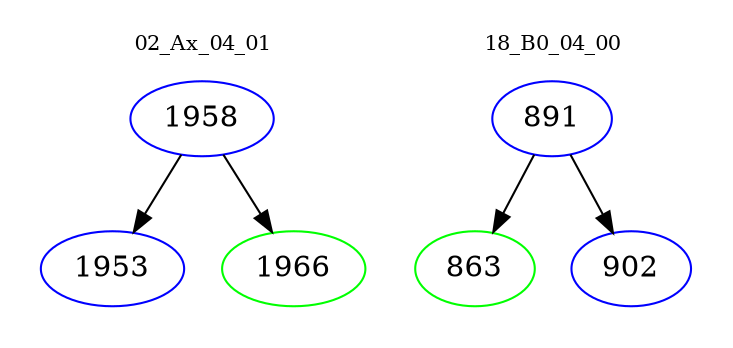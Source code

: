 digraph{
subgraph cluster_0 {
color = white
label = "02_Ax_04_01";
fontsize=10;
T0_1958 [label="1958", color="blue"]
T0_1958 -> T0_1953 [color="black"]
T0_1953 [label="1953", color="blue"]
T0_1958 -> T0_1966 [color="black"]
T0_1966 [label="1966", color="green"]
}
subgraph cluster_1 {
color = white
label = "18_B0_04_00";
fontsize=10;
T1_891 [label="891", color="blue"]
T1_891 -> T1_863 [color="black"]
T1_863 [label="863", color="green"]
T1_891 -> T1_902 [color="black"]
T1_902 [label="902", color="blue"]
}
}
